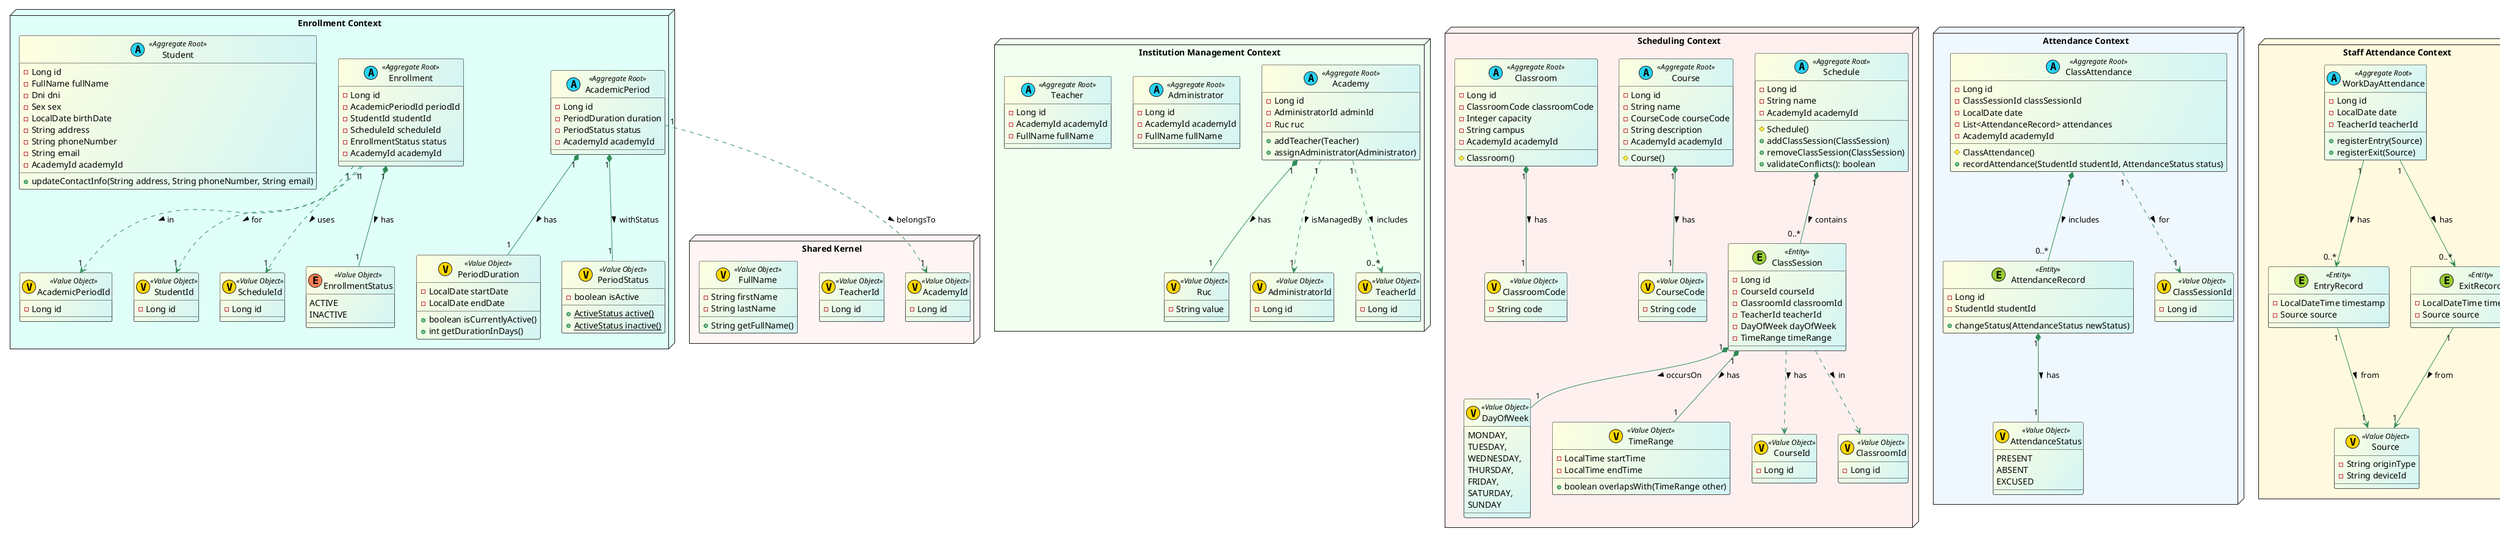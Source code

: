@startuml Demy: Domain Model Diagram (Grouped by Bounded Context)

skinparam class {
    BackgroundColor LightYellow/D3F5F5
    ArrowColor SeaGreen
    ' BackgroundColor<<Aggregate Root>> #27D3F5
    ' BackgroundColor<<Entity>> #9ACD32
    ' BackgroundColor<<Value Object>> #FFD700
    ' BorderColor Black
    ' FontSize 12
}

package "Enrollment Context" <<Node>> #E0FFF9 {
    class AcademicPeriod <<(A, #27D3F5) Aggregate Root>> {
        - Long id
        - PeriodDuration duration
        - PeriodStatus status
        - AcademyId academyId
    }

    class Enrollment <<(A, #27D3F5) Aggregate Root>> {
        - Long id
        - AcademicPeriodId periodId
        - StudentId studentId
        - ScheduleId scheduleId
        - EnrollmentStatus status
        - AcademyId academyId
    }

    class Student <<(A, #27D3F5) Aggregate Root>> {
        - Long id
        - FullName fullName
        - Dni dni
        - Sex sex
        - LocalDate birthDate
        - String address
        - String phoneNumber
        - String email
        - AcademyId academyId
        + updateContactInfo(String address, String phoneNumber, String email)
    }

    class AcademicPeriodId <<(V, #FFD700) Value Object>> {
        - Long id
    }

    class StudentId <<(V, #FFD700) Value Object>> {
        - Long id
    }

    class ScheduleId <<(V, #FFD700) Value Object>> {
        - Long id
    }

    class PeriodDuration <<(V, #FFD700) Value Object>> {
        - LocalDate startDate
        - LocalDate endDate
        + boolean isCurrentlyActive()
        + int getDurationInDays()
    }

    class PeriodStatus <<(V, #FFD700) Value Object>> {
        - boolean isActive
        + {static} ActiveStatus active()
        + {static} ActiveStatus inactive()
    }

    enum EnrollmentStatus <<(E, #FF7F50) Value Object>> {
        ACTIVE
        INACTIVE
    }

    ' Relationships
    AcademicPeriod "1" *-- "1" PeriodDuration : has >
    AcademicPeriod "1" *-- "1" PeriodStatus : withStatus >
    Enrollment "1" ..> "1" AcademicPeriodId : in >
    Enrollment "1" ..> "1" StudentId : for >
    Enrollment "1" ..> "1" ScheduleId : uses >
    Enrollment "1" *-- "1" EnrollmentStatus : has >
}

package "Institution Management Context" <<Node>> #F0FFF0 {
    class Academy <<(A, #27D3F5) Aggregate Root>> {
        - Long id
        - AdministratorId adminId
        - Ruc ruc
        + addTeacher(Teacher)
        + assignAdministrator(Administrator)
    }

    class Administrator <<(A, #27D3F5) Aggregate Root>> {
        - Long id
        - AcademyId academyId
        - FullName fullName
    }

    class Teacher <<(A, #27D3F5) Aggregate Root>> {
        - Long id
        - AcademyId academyId
        - FullName fullName
    }

    class Ruc <<(V, #FFD700) Value Object>> {
        - String value
    }

    class AdministratorId <<(V, #FFD700) Value Object>> {
        - Long id
    }

    class TeacherId <<(V, #FFD700) Value Object>> {
        - Long id
    }

    ' Relationships
    Academy "1" *-- "1" Ruc : has >
    Academy "1" ..> "1" AdministratorId : isManagedBy >
    Academy "1" ..> "0..*" TeacherId : includes >
}

package "Scheduling Context" <<Node>> #FFF0F0 {
    class Schedule <<(A, #27D3F5) Aggregate Root>> {
        - Long id
        - String name
        - AcademyId academyId
        # Schedule()
        + addClassSession(ClassSession)
        + removeClassSession(ClassSession)
        + validateConflicts(): boolean
    }

    class Course <<(A, #27D3F5) Aggregate Root>> {
        - Long id
        - String name
        - CourseCode courseCode
        - String description
        - AcademyId academyId
        # Course()
    }

    class Classroom <<(A, #27D3F5) Aggregate Root>> {
        - Long id
        - ClassroomCode classroomCode
        - Integer capacity
        - String campus
        - AcademyId academyId
        # Classroom()
    }

    class ClassSession <<(E, #9ACD32) Entity>> {
        - Long id
        - CourseId courseId
        - ClassroomId classroomId
        - TeacherId teacherId
        - DayOfWeek dayOfWeek
        - TimeRange timeRange
    }

    enum DayOfWeek <<(V, #FFD700) Value Object>> {
        MONDAY,
        TUESDAY,
        WEDNESDAY,
        THURSDAY,
        FRIDAY,
        SATURDAY,
        SUNDAY
    }

    class TimeRange <<(V, #FFD700) Value Object>> {
        - LocalTime startTime
        - LocalTime endTime
        + boolean overlapsWith(TimeRange other)
    }

    class CourseCode <<(V, #FFD700) Value Object>> {
        - String code
    }

    class ClassroomCode <<(V, #FFD700) Value Object>> {
        - String code
    }

    class CourseId <<(V, #FFD700) Value Object>> {
        - Long id
    }

    class ClassroomId <<(V, #FFD700) Value Object>> {
        - Long id
    }

    ' Relationships
    Schedule "1" *-- "0..*" ClassSession : contains >
    ClassSession "1" *-- "1" DayOfWeek : occursOn >
    ClassSession "1" *-- "1" TimeRange : has >
    Course "1" *-- "1" CourseCode : has >
    Classroom "1" *-- "1" ClassroomCode : has >

    ' Weak (ID-based) references
    ClassSession ..> CourseId : has >
    ClassSession ..> ClassroomId : in >
}

package "Attendance Context" <<Node>> #F0F8FF {
    class ClassAttendance <<(A, #27D3F5) Aggregate Root>> {
        - Long id
        - ClassSessionId classSessionId
        - LocalDate date
        - List<AttendanceRecord> attendances
        - AcademyId academyId
        # ClassAttendance()
        + recordAttendance(StudentId studentId, AttendanceStatus status)
    }

    class AttendanceRecord <<(E, #9ACD32) Entity>> {
        - Long id
        - StudentId studentId
        + changeStatus(AttendanceStatus newStatus)
    }

    enum AttendanceStatus <<(V, #FFD700) Value Object>> {
        PRESENT
        ABSENT
        EXCUSED
    }

    class ClassSessionId <<(V, #FFD700) Value Object>> {
        - Long id
    }

    ' Relationships
    ClassAttendance "1" *-- "0..*" AttendanceRecord : includes >
    ClassAttendance "1" ..> "1" ClassSessionId : for >
    AttendanceRecord "1" *-- "1" AttendanceStatus : has >
}

package "Staff Attendance Context" <<Node>> #FFFADF {
    class WorkDayAttendance <<(A, #27D3F5) Aggregate Root>> {
        - Long id
        - LocalDate date
        - TeacherId teacherId
        + registerEntry(Source)
        + registerExit(Source)
    }

    class EntryRecord <<(E, #9ACD32) Entity>> {
        - LocalDateTime timestamp
        - Source source
    }

    class ExitRecord <<(E, #9ACD32) Entity>> {
        - LocalDateTime timestamp
        - Source source
    }

    class Source <<(V, #FFD700) Value Object>> {
        - String originType
        - String deviceId
    }

    ' Relationships
    WorkDayAttendance "1" --> "0..*" EntryRecord : has >
    WorkDayAttendance "1" --> "0..*" ExitRecord : has >
    EntryRecord "1" --> "1" Source : from >
    ExitRecord "1" --> "1" Source : from >
}

package "Billing Management" <<Node>> #DFFFFF {
    class BillingAccount <<(A, #27D3F5) Aggregate Root>> {
        - Long id
        - Long studentId
        - List<Invoice> invoices
        + addInvoice(Invoice)
        + getOutstandingBalance()
        + getInvoiceStatus(invoiceId)
    }

    class Invoice <<(E, #9ACD32) Entity>> {
        - Long id
        - BigDecimal totalAmount
        - LocalDate dueDate
        - InvoiceStatus status
        + isPaid()
        + registerPayment(Payment)
    }

    class InvoicePaidEvent <<(D, #7FFFD4) Domain Event>> {

    }

    enum InvoiceStatus <<(V, #FFD700) Value Object>> {
        PENDING
        PAID
        OVERDUE
        CANCELLED
    }

    ' Relationships
    BillingAccount "1" --> "0..*" InvoicePaidEvent : emits >
    BillingAccount "1" o-- "0..*" Invoice : manages >
    Invoice "1" --> "1" InvoiceStatus : has >
}

package "Accounting Management" <<Node>> #FFEFD5 {
    class Transaction <<(A, #27D3F5) Aggregate Root>> {
        - Long id
        - TransactionType type
        - TransactionCategory category
        - TransactionMethod method
        - TransactionReference reference
        - String concept
        - BigDecimal amount
        - LocalDateTime date
        + isManualEntry(): boolean
        + isFromExternalSystem(): boolean
        + validateReferenceId(): boolean
    }

    class TransactionReference <<(V, #FFD700) Value Object>> {
        - ReferenceType type
        - String referenceId
    }

    enum ReferenceType <<(V, #FFD700) Value Object>> {
        MANUAL
        AUTOMATIC
    }

    enum TransactionMethod <<(V, #FFD700) Value Object>> {
        CREDIT_CARD
        BANK_TRANSFER
        CASH
    }

    enum TransactionType <<(V, #FFD700) Value Object>> {
        INCOME
        EXPENSE
    }

    enum TransactionCategory <<(V, #FFD700) Value Object>> {
        STUDENTS
        MATERIALS
        SALARY
        UTILITIES
        OTHER
    }

    class Report <<(A, #27D3F5) Aggregate Root>> {
        - Long id
        - ReportPeriod period
        - ReportStatus status
        - String generatedBy
        + generateReport(): void
        + exportToPdf(): byte[]
        + exportToExcel(): byte[]
        + isCompleted(): boolean
    }

    class ReportSnapshot <<(E, #9ACD32) Entity>> {
        - Long id
        - ReportSection section
        - String sectionData
        - BigDecimal totalAmount
    }

    class ReportPeriod <<(V, #FFD700) Value Object>> {
        - LocalDate startDate
        - LocalDate endDate
        + isValidPeriod(): boolean
    }

    enum ReportSection <<(V, #FFD700) Value Object>> {
        INCOME_SUMMARY
        EXPENSE_SUMMARY
        CATEGORY_BREAKDOWN
        PAYMENT_METHODS
    }

    enum ReportStatus <<(V, #FFD700) Value Object>> {
        GENERATING
        COMPLETED
        FAILED
    }

    ' Relationships
    Transaction "1" --> "1" TransactionType : has >
    Transaction "1" --> "1" TransactionCategory : categorizedAs >
    Transaction "1" --> "1" TransactionMethod : uses >
    Transaction "1" --> "1" TransactionReference : references >
    TransactionReference "1" --> "1" ReferenceType : ofType >

    Report "1" --> "0..*" ReportSnapshot : contains >
    Report "1" --> "1" ReportPeriod : covers >
    Report "1" --> "1" ReportStatus : has >
    ReportSnapshot "1" --> "1" ReportSection : represents >
}

package "Shared Kernel" <<Node>> #FFF5F5 {
    class AcademyId <<(V, #FFD700) Value Object>> {
        - Long id
    }

    class TeacherId <<(V, #FFD700) Value Object>> {
        - Long id
    }

    class FullName <<(V, #FFD700) Value Object>> {
        - String firstName
        - String lastName
        + String getFullName()
    }
}

' Define relationships between contexts
AcademicPeriod "1" ..> "1" AcademyId : belongsTo >
'Student "1" --> "1" FullName : has >
'ClassSession "1" --> "1" TeacherId : taughtBy >
'WorkDayAttendance "1" --> "1" TeacherId : for >

@enduml